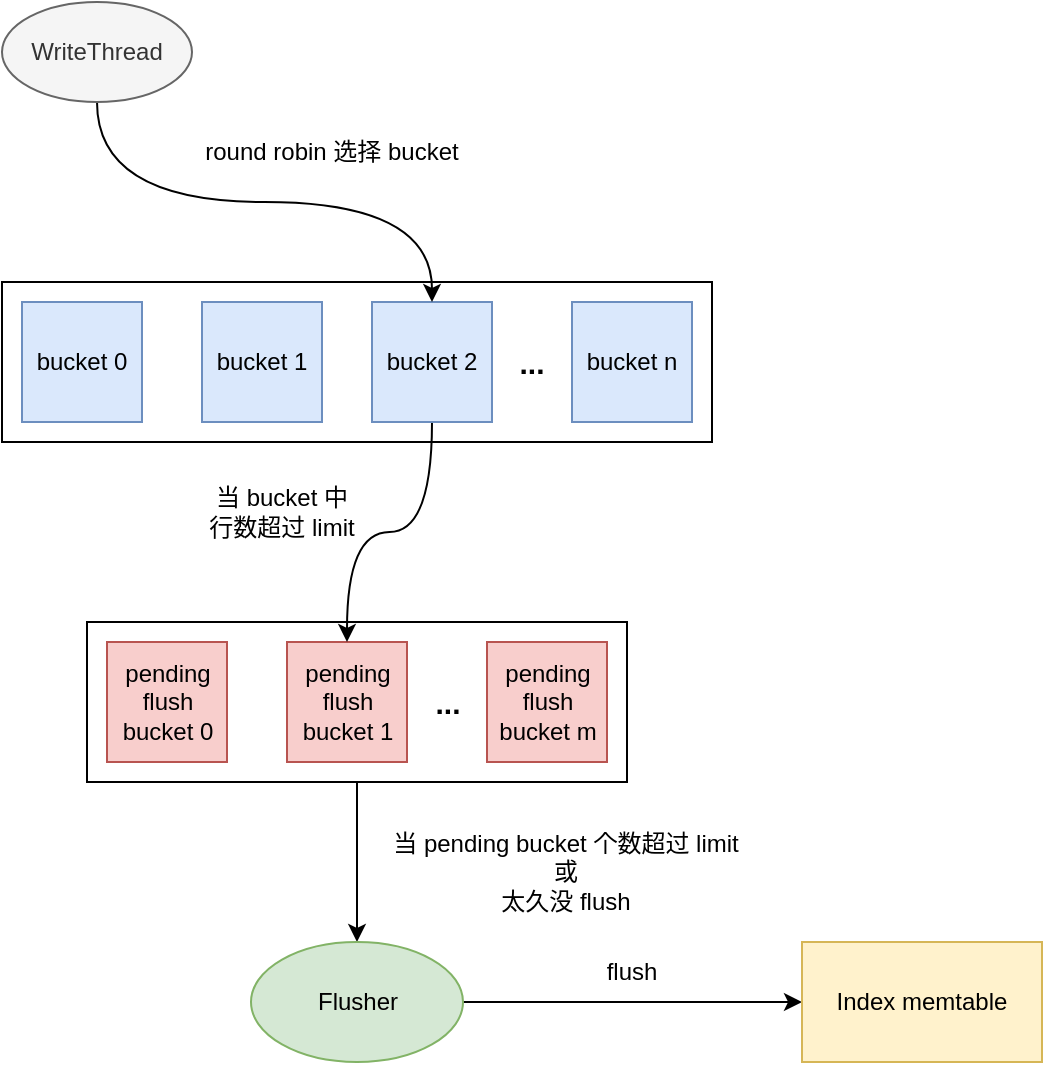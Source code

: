 <mxfile version="24.2.2" type="github">
  <diagram name="第 1 页" id="Je38tEzvuzl4MYttxFUF">
    <mxGraphModel dx="1414" dy="676" grid="0" gridSize="10" guides="1" tooltips="1" connect="1" arrows="1" fold="1" page="1" pageScale="1" pageWidth="827" pageHeight="1169" math="0" shadow="0">
      <root>
        <mxCell id="0" />
        <mxCell id="1" parent="0" />
        <mxCell id="ZSfGYhfoASmlrkAb_djy-12" value="" style="rounded=0;whiteSpace=wrap;html=1;" parent="1" vertex="1">
          <mxGeometry x="170" y="280" width="355" height="80" as="geometry" />
        </mxCell>
        <mxCell id="04GLtx2gLW0cnCEAbl2w-12" style="edgeStyle=orthogonalEdgeStyle;rounded=0;orthogonalLoop=1;jettySize=auto;html=1;exitX=0.5;exitY=1;exitDx=0;exitDy=0;entryX=0.5;entryY=0;entryDx=0;entryDy=0;" edge="1" parent="1" source="04GLtx2gLW0cnCEAbl2w-3" target="04GLtx2gLW0cnCEAbl2w-11">
          <mxGeometry relative="1" as="geometry" />
        </mxCell>
        <mxCell id="04GLtx2gLW0cnCEAbl2w-3" value="" style="rounded=0;whiteSpace=wrap;html=1;" vertex="1" parent="1">
          <mxGeometry x="212.5" y="450" width="270" height="80" as="geometry" />
        </mxCell>
        <mxCell id="04GLtx2gLW0cnCEAbl2w-4" value="&lt;div&gt;pending flush&lt;/div&gt;&lt;div&gt;bucket 0&lt;br&gt;&lt;/div&gt;" style="rounded=0;whiteSpace=wrap;html=1;fillColor=#f8cecc;strokeColor=#b85450;" vertex="1" parent="1">
          <mxGeometry x="222.5" y="460" width="60" height="60" as="geometry" />
        </mxCell>
        <mxCell id="04GLtx2gLW0cnCEAbl2w-5" value="&lt;div&gt;pending flush&lt;/div&gt;&lt;div&gt;bucket 1&lt;br&gt;&lt;/div&gt;" style="rounded=0;whiteSpace=wrap;html=1;fillColor=#f8cecc;strokeColor=#b85450;" vertex="1" parent="1">
          <mxGeometry x="312.5" y="460" width="60" height="60" as="geometry" />
        </mxCell>
        <mxCell id="04GLtx2gLW0cnCEAbl2w-6" value="&lt;div&gt;pending flush&lt;/div&gt;&lt;div&gt;bucket m&lt;/div&gt;" style="rounded=0;whiteSpace=wrap;html=1;fillColor=#f8cecc;strokeColor=#b85450;" vertex="1" parent="1">
          <mxGeometry x="412.5" y="460" width="60" height="60" as="geometry" />
        </mxCell>
        <mxCell id="04GLtx2gLW0cnCEAbl2w-7" value="&lt;b&gt;&lt;font style=&quot;font-size: 15px;&quot;&gt;...&lt;/font&gt;&lt;/b&gt;" style="text;html=1;align=center;verticalAlign=middle;whiteSpace=wrap;rounded=0;" vertex="1" parent="1">
          <mxGeometry x="362.5" y="475" width="60" height="30" as="geometry" />
        </mxCell>
        <mxCell id="ZSfGYhfoASmlrkAb_djy-8" value="bucket 0" style="rounded=0;whiteSpace=wrap;html=1;fillColor=#dae8fc;strokeColor=#6c8ebf;" parent="1" vertex="1">
          <mxGeometry x="180" y="290" width="60" height="60" as="geometry" />
        </mxCell>
        <mxCell id="ZSfGYhfoASmlrkAb_djy-9" value="bucket 1" style="rounded=0;whiteSpace=wrap;html=1;fillColor=#dae8fc;strokeColor=#6c8ebf;" parent="1" vertex="1">
          <mxGeometry x="270" y="290" width="60" height="60" as="geometry" />
        </mxCell>
        <mxCell id="04GLtx2gLW0cnCEAbl2w-9" style="edgeStyle=orthogonalEdgeStyle;rounded=0;orthogonalLoop=1;jettySize=auto;html=1;exitX=0.5;exitY=1;exitDx=0;exitDy=0;curved=1;" edge="1" parent="1" source="ZSfGYhfoASmlrkAb_djy-10" target="04GLtx2gLW0cnCEAbl2w-5">
          <mxGeometry relative="1" as="geometry" />
        </mxCell>
        <mxCell id="ZSfGYhfoASmlrkAb_djy-10" value="bucket 2" style="rounded=0;whiteSpace=wrap;html=1;fillColor=#dae8fc;strokeColor=#6c8ebf;" parent="1" vertex="1">
          <mxGeometry x="355" y="290" width="60" height="60" as="geometry" />
        </mxCell>
        <mxCell id="ZSfGYhfoASmlrkAb_djy-11" value="&lt;b&gt;&lt;font style=&quot;font-size: 15px;&quot;&gt;...&lt;/font&gt;&lt;/b&gt;" style="text;html=1;align=center;verticalAlign=middle;whiteSpace=wrap;rounded=0;" parent="1" vertex="1">
          <mxGeometry x="405" y="305" width="60" height="30" as="geometry" />
        </mxCell>
        <mxCell id="04GLtx2gLW0cnCEAbl2w-10" style="edgeStyle=orthogonalEdgeStyle;rounded=0;orthogonalLoop=1;jettySize=auto;html=1;exitX=0.5;exitY=1;exitDx=0;exitDy=0;curved=1;" edge="1" parent="1" source="ZSfGYhfoASmlrkAb_djy-13" target="ZSfGYhfoASmlrkAb_djy-10">
          <mxGeometry relative="1" as="geometry" />
        </mxCell>
        <mxCell id="ZSfGYhfoASmlrkAb_djy-13" value="WriteThread" style="ellipse;whiteSpace=wrap;html=1;fillColor=#f5f5f5;strokeColor=#666666;fontColor=#333333;" parent="1" vertex="1">
          <mxGeometry x="170" y="140" width="95" height="50" as="geometry" />
        </mxCell>
        <mxCell id="04GLtx2gLW0cnCEAbl2w-2" value="round robin 选择 bucket" style="text;html=1;align=center;verticalAlign=middle;whiteSpace=wrap;rounded=0;" vertex="1" parent="1">
          <mxGeometry x="270" y="200" width="130" height="30" as="geometry" />
        </mxCell>
        <mxCell id="04GLtx2gLW0cnCEAbl2w-8" value="bucket n" style="rounded=0;whiteSpace=wrap;html=1;fillColor=#dae8fc;strokeColor=#6c8ebf;" vertex="1" parent="1">
          <mxGeometry x="455" y="290" width="60" height="60" as="geometry" />
        </mxCell>
        <mxCell id="04GLtx2gLW0cnCEAbl2w-16" style="edgeStyle=orthogonalEdgeStyle;rounded=0;orthogonalLoop=1;jettySize=auto;html=1;exitX=1;exitY=0.5;exitDx=0;exitDy=0;" edge="1" parent="1" source="04GLtx2gLW0cnCEAbl2w-11" target="04GLtx2gLW0cnCEAbl2w-15">
          <mxGeometry relative="1" as="geometry" />
        </mxCell>
        <mxCell id="04GLtx2gLW0cnCEAbl2w-11" value="Flusher" style="ellipse;whiteSpace=wrap;html=1;fillColor=#d5e8d4;strokeColor=#82b366;" vertex="1" parent="1">
          <mxGeometry x="294.5" y="610" width="106" height="60" as="geometry" />
        </mxCell>
        <mxCell id="04GLtx2gLW0cnCEAbl2w-13" value="当 bucket 中行数超过 limit" style="text;html=1;align=center;verticalAlign=middle;whiteSpace=wrap;rounded=0;" vertex="1" parent="1">
          <mxGeometry x="270" y="380" width="80" height="30" as="geometry" />
        </mxCell>
        <mxCell id="04GLtx2gLW0cnCEAbl2w-14" value="&lt;div&gt;当 pending bucket 个数超过 limit&lt;br&gt;或&lt;/div&gt;&lt;div&gt;太久没 flush&lt;br&gt;&lt;/div&gt;" style="text;html=1;align=center;verticalAlign=middle;whiteSpace=wrap;rounded=0;" vertex="1" parent="1">
          <mxGeometry x="362.5" y="560" width="177.5" height="30" as="geometry" />
        </mxCell>
        <mxCell id="04GLtx2gLW0cnCEAbl2w-15" value="Index memtable" style="rounded=0;whiteSpace=wrap;html=1;fillColor=#fff2cc;strokeColor=#d6b656;" vertex="1" parent="1">
          <mxGeometry x="570" y="610" width="120" height="60" as="geometry" />
        </mxCell>
        <mxCell id="04GLtx2gLW0cnCEAbl2w-17" value="flush" style="text;html=1;align=center;verticalAlign=middle;whiteSpace=wrap;rounded=0;" vertex="1" parent="1">
          <mxGeometry x="455" y="610" width="60" height="30" as="geometry" />
        </mxCell>
      </root>
    </mxGraphModel>
  </diagram>
</mxfile>
